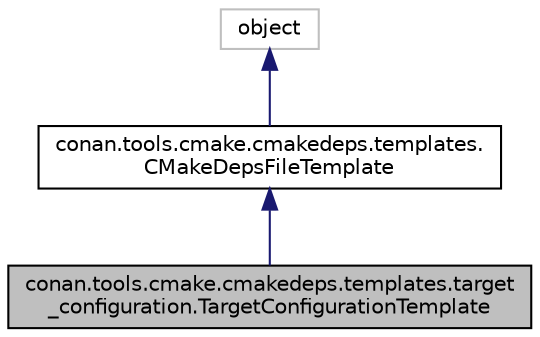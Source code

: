 digraph "conan.tools.cmake.cmakedeps.templates.target_configuration.TargetConfigurationTemplate"
{
 // LATEX_PDF_SIZE
  edge [fontname="Helvetica",fontsize="10",labelfontname="Helvetica",labelfontsize="10"];
  node [fontname="Helvetica",fontsize="10",shape=record];
  Node1 [label="conan.tools.cmake.cmakedeps.templates.target\l_configuration.TargetConfigurationTemplate",height=0.2,width=0.4,color="black", fillcolor="grey75", style="filled", fontcolor="black",tooltip=" "];
  Node2 -> Node1 [dir="back",color="midnightblue",fontsize="10",style="solid",fontname="Helvetica"];
  Node2 [label="conan.tools.cmake.cmakedeps.templates.\lCMakeDepsFileTemplate",height=0.2,width=0.4,color="black", fillcolor="white", style="filled",URL="$classconan_1_1tools_1_1cmake_1_1cmakedeps_1_1templates_1_1CMakeDepsFileTemplate.html",tooltip=" "];
  Node3 -> Node2 [dir="back",color="midnightblue",fontsize="10",style="solid",fontname="Helvetica"];
  Node3 [label="object",height=0.2,width=0.4,color="grey75", fillcolor="white", style="filled",tooltip=" "];
}
